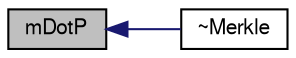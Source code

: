 digraph "mDotP"
{
  bgcolor="transparent";
  edge [fontname="FreeSans",fontsize="10",labelfontname="FreeSans",labelfontsize="10"];
  node [fontname="FreeSans",fontsize="10",shape=record];
  rankdir="LR";
  Node14 [label="mDotP",height=0.2,width=0.4,color="black", fillcolor="grey75", style="filled", fontcolor="black"];
  Node14 -> Node15 [dir="back",color="midnightblue",fontsize="10",style="solid",fontname="FreeSans"];
  Node15 [label="~Merkle",height=0.2,width=0.4,color="black",URL="$a31990.html#a0c6e600a5c66cb938a4701de322d1385",tooltip="Destructor. "];
}
